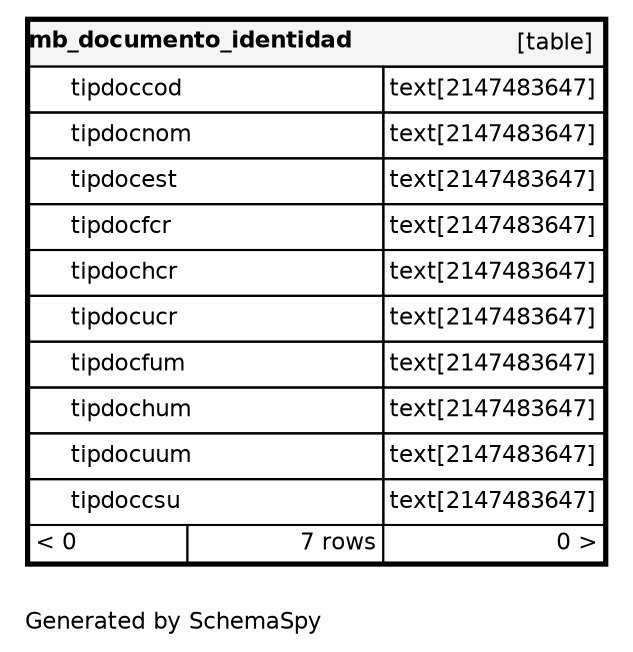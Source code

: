 digraph "oneDegreeRelationshipsDiagram" {
  graph [    rankdir="RL"    bgcolor="#ffffff"    label="\nGenerated by SchemaSpy"    labeljust="l"    nodesep="0.18"    ranksep="0.46"    fontname="Helvetica"    fontsize="11"    ration="compress"  ];  node [    fontname="Helvetica"    fontsize="11"    shape="plaintext"  ];  edge [    arrowsize="0.8"  ];
  "mb_documento_identidad" [
   label=<
    <TABLE BORDER="2" CELLBORDER="1" CELLSPACING="0" BGCOLOR="#ffffff">
      <TR><TD COLSPAN="4"  BGCOLOR="#f5f5f5"><TABLE BORDER="0" CELLSPACING="0"><TR><TD ALIGN="LEFT" FIXEDSIZE="TRUE" WIDTH="149" HEIGHT="16"><B>mb_documento_identidad</B></TD><TD ALIGN="RIGHT">[table]</TD></TR></TABLE></TD></TR>
      <TR><TD PORT="tipdoccod" COLSPAN="2" BGCOLOR="#ffffff" ALIGN="LEFT"><TABLE BORDER="0" CELLSPACING="0" ALIGN="LEFT"><TR ALIGN="LEFT"><TD ALIGN="LEFT" FIXEDSIZE="TRUE" WIDTH="15" HEIGHT="16"></TD><TD ALIGN="LEFT" FIXEDSIZE="TRUE" WIDTH="149" HEIGHT="16">tipdoccod</TD></TR></TABLE></TD><TD PORT="tipdoccod.type" ALIGN="LEFT">text[2147483647]</TD></TR>
      <TR><TD PORT="tipdocnom" COLSPAN="2" ALIGN="LEFT"><TABLE BORDER="0" CELLSPACING="0" ALIGN="LEFT"><TR ALIGN="LEFT"><TD ALIGN="LEFT" FIXEDSIZE="TRUE" WIDTH="15" HEIGHT="16"></TD><TD ALIGN="LEFT" FIXEDSIZE="TRUE" WIDTH="149" HEIGHT="16">tipdocnom</TD></TR></TABLE></TD><TD PORT="tipdocnom.type" ALIGN="LEFT">text[2147483647]</TD></TR>
      <TR><TD PORT="tipdocest" COLSPAN="2" ALIGN="LEFT"><TABLE BORDER="0" CELLSPACING="0" ALIGN="LEFT"><TR ALIGN="LEFT"><TD ALIGN="LEFT" FIXEDSIZE="TRUE" WIDTH="15" HEIGHT="16"></TD><TD ALIGN="LEFT" FIXEDSIZE="TRUE" WIDTH="149" HEIGHT="16">tipdocest</TD></TR></TABLE></TD><TD PORT="tipdocest.type" ALIGN="LEFT">text[2147483647]</TD></TR>
      <TR><TD PORT="tipdocfcr" COLSPAN="2" ALIGN="LEFT"><TABLE BORDER="0" CELLSPACING="0" ALIGN="LEFT"><TR ALIGN="LEFT"><TD ALIGN="LEFT" FIXEDSIZE="TRUE" WIDTH="15" HEIGHT="16"></TD><TD ALIGN="LEFT" FIXEDSIZE="TRUE" WIDTH="149" HEIGHT="16">tipdocfcr</TD></TR></TABLE></TD><TD PORT="tipdocfcr.type" ALIGN="LEFT">text[2147483647]</TD></TR>
      <TR><TD PORT="tipdochcr" COLSPAN="2" ALIGN="LEFT"><TABLE BORDER="0" CELLSPACING="0" ALIGN="LEFT"><TR ALIGN="LEFT"><TD ALIGN="LEFT" FIXEDSIZE="TRUE" WIDTH="15" HEIGHT="16"></TD><TD ALIGN="LEFT" FIXEDSIZE="TRUE" WIDTH="149" HEIGHT="16">tipdochcr</TD></TR></TABLE></TD><TD PORT="tipdochcr.type" ALIGN="LEFT">text[2147483647]</TD></TR>
      <TR><TD PORT="tipdocucr" COLSPAN="2" ALIGN="LEFT"><TABLE BORDER="0" CELLSPACING="0" ALIGN="LEFT"><TR ALIGN="LEFT"><TD ALIGN="LEFT" FIXEDSIZE="TRUE" WIDTH="15" HEIGHT="16"></TD><TD ALIGN="LEFT" FIXEDSIZE="TRUE" WIDTH="149" HEIGHT="16">tipdocucr</TD></TR></TABLE></TD><TD PORT="tipdocucr.type" ALIGN="LEFT">text[2147483647]</TD></TR>
      <TR><TD PORT="tipdocfum" COLSPAN="2" ALIGN="LEFT"><TABLE BORDER="0" CELLSPACING="0" ALIGN="LEFT"><TR ALIGN="LEFT"><TD ALIGN="LEFT" FIXEDSIZE="TRUE" WIDTH="15" HEIGHT="16"></TD><TD ALIGN="LEFT" FIXEDSIZE="TRUE" WIDTH="149" HEIGHT="16">tipdocfum</TD></TR></TABLE></TD><TD PORT="tipdocfum.type" ALIGN="LEFT">text[2147483647]</TD></TR>
      <TR><TD PORT="tipdochum" COLSPAN="2" ALIGN="LEFT"><TABLE BORDER="0" CELLSPACING="0" ALIGN="LEFT"><TR ALIGN="LEFT"><TD ALIGN="LEFT" FIXEDSIZE="TRUE" WIDTH="15" HEIGHT="16"></TD><TD ALIGN="LEFT" FIXEDSIZE="TRUE" WIDTH="149" HEIGHT="16">tipdochum</TD></TR></TABLE></TD><TD PORT="tipdochum.type" ALIGN="LEFT">text[2147483647]</TD></TR>
      <TR><TD PORT="tipdocuum" COLSPAN="2" ALIGN="LEFT"><TABLE BORDER="0" CELLSPACING="0" ALIGN="LEFT"><TR ALIGN="LEFT"><TD ALIGN="LEFT" FIXEDSIZE="TRUE" WIDTH="15" HEIGHT="16"></TD><TD ALIGN="LEFT" FIXEDSIZE="TRUE" WIDTH="149" HEIGHT="16">tipdocuum</TD></TR></TABLE></TD><TD PORT="tipdocuum.type" ALIGN="LEFT">text[2147483647]</TD></TR>
      <TR><TD PORT="tipdoccsu" COLSPAN="2" ALIGN="LEFT"><TABLE BORDER="0" CELLSPACING="0" ALIGN="LEFT"><TR ALIGN="LEFT"><TD ALIGN="LEFT" FIXEDSIZE="TRUE" WIDTH="15" HEIGHT="16"></TD><TD ALIGN="LEFT" FIXEDSIZE="TRUE" WIDTH="149" HEIGHT="16">tipdoccsu</TD></TR></TABLE></TD><TD PORT="tipdoccsu.type" ALIGN="LEFT">text[2147483647]</TD></TR>
      <TR><TD ALIGN="LEFT" BGCOLOR="#ffffff">&lt; 0</TD><TD ALIGN="RIGHT" BGCOLOR="#ffffff">7 rows</TD><TD ALIGN="RIGHT" BGCOLOR="#ffffff">0 &gt;</TD></TR>
    </TABLE>>
    URL="mb_documento_identidad.html"
    target="_top"
    tooltip="mb_documento_identidad"
  ];
}
